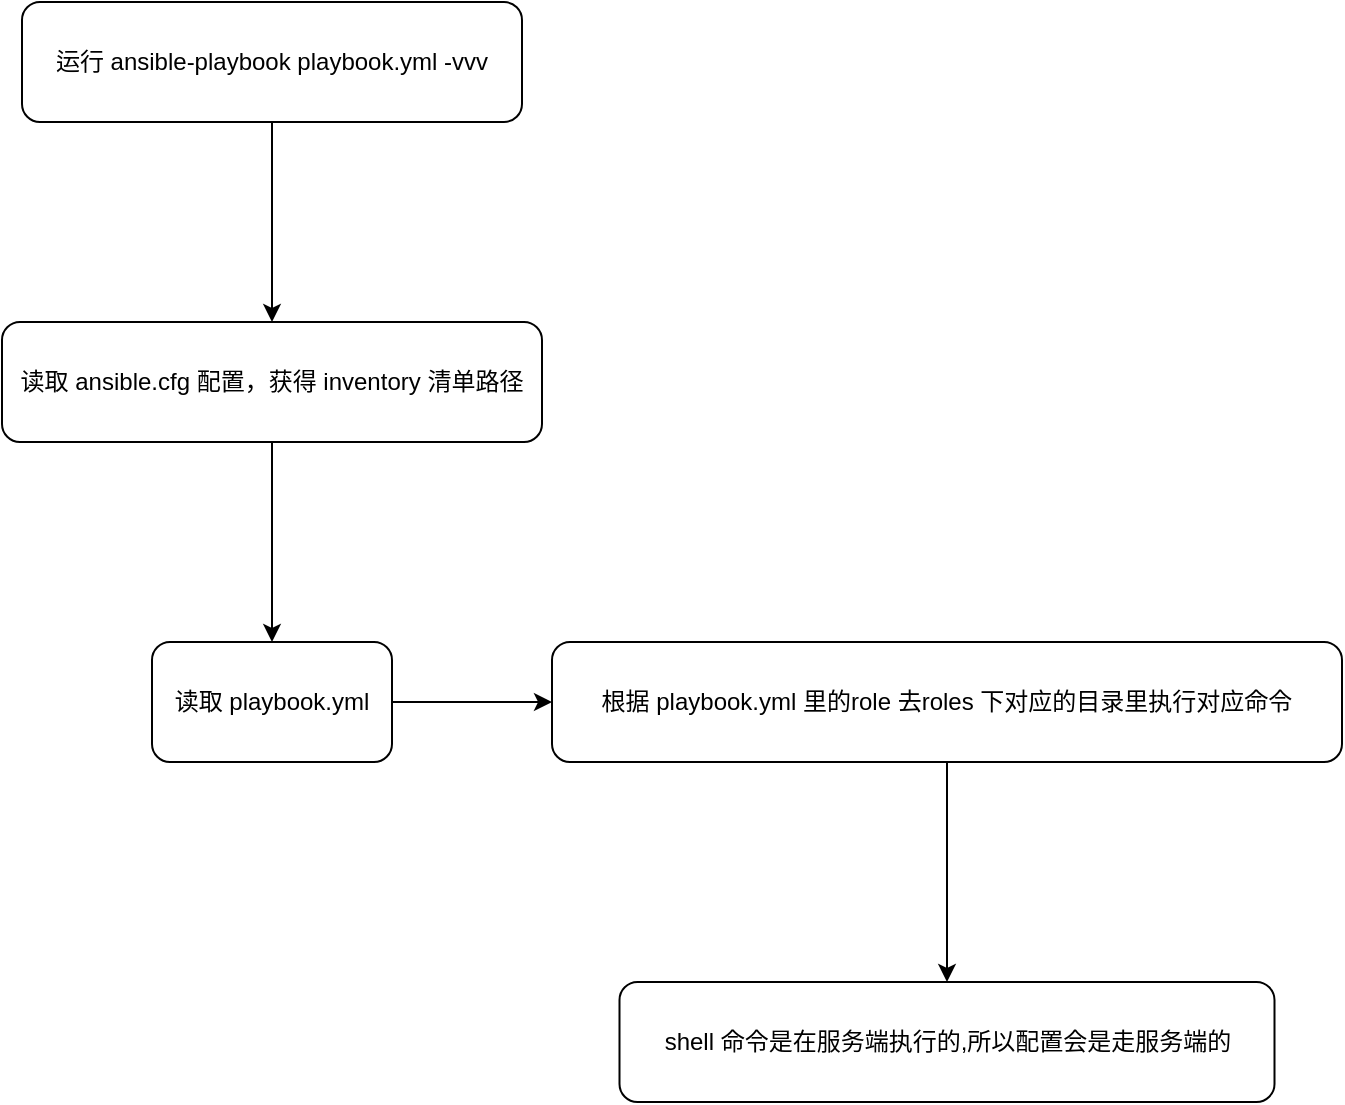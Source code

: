 <mxfile>
    <diagram id="drwzMXvCNYqztZ32pPP1" name="Page-1">
        <mxGraphModel dx="907" dy="339" grid="1" gridSize="10" guides="1" tooltips="1" connect="1" arrows="1" fold="1" page="1" pageScale="1" pageWidth="827" pageHeight="1169" math="0" shadow="0">
            <root>
                <mxCell id="0"/>
                <mxCell id="1" parent="0"/>
                <mxCell id="4" style="edgeStyle=none;html=1;" parent="1" source="2" target="3" edge="1">
                    <mxGeometry relative="1" as="geometry"/>
                </mxCell>
                <mxCell id="2" value="运行 ansible-playbook playbook.yml -vvv" style="rounded=1;whiteSpace=wrap;html=1;" parent="1" vertex="1">
                    <mxGeometry x="190" y="130" width="250" height="60" as="geometry"/>
                </mxCell>
                <mxCell id="8" style="edgeStyle=none;html=1;" parent="1" source="3" target="5" edge="1">
                    <mxGeometry relative="1" as="geometry"/>
                </mxCell>
                <mxCell id="3" value="读取 ansible.cfg 配置，获得 inventory 清单路径" style="rounded=1;whiteSpace=wrap;html=1;" parent="1" vertex="1">
                    <mxGeometry x="180" y="290" width="270" height="60" as="geometry"/>
                </mxCell>
                <mxCell id="7" value="" style="edgeStyle=none;html=1;" parent="1" source="5" target="6" edge="1">
                    <mxGeometry relative="1" as="geometry"/>
                </mxCell>
                <mxCell id="5" value="读取 playbook.yml" style="rounded=1;whiteSpace=wrap;html=1;" parent="1" vertex="1">
                    <mxGeometry x="255" y="450" width="120" height="60" as="geometry"/>
                </mxCell>
                <mxCell id="10" style="edgeStyle=none;html=1;" edge="1" parent="1" source="6" target="9">
                    <mxGeometry relative="1" as="geometry"/>
                </mxCell>
                <mxCell id="6" value="根据 playbook.yml 里的role 去roles 下对应的目录里执行对应命令" style="whiteSpace=wrap;html=1;rounded=1;" parent="1" vertex="1">
                    <mxGeometry x="455" y="450" width="395" height="60" as="geometry"/>
                </mxCell>
                <mxCell id="9" value="shell 命令是在服务端执行的,所以配置会是走服务端的" style="rounded=1;whiteSpace=wrap;html=1;" vertex="1" parent="1">
                    <mxGeometry x="488.75" y="620" width="327.5" height="60" as="geometry"/>
                </mxCell>
            </root>
        </mxGraphModel>
    </diagram>
</mxfile>
